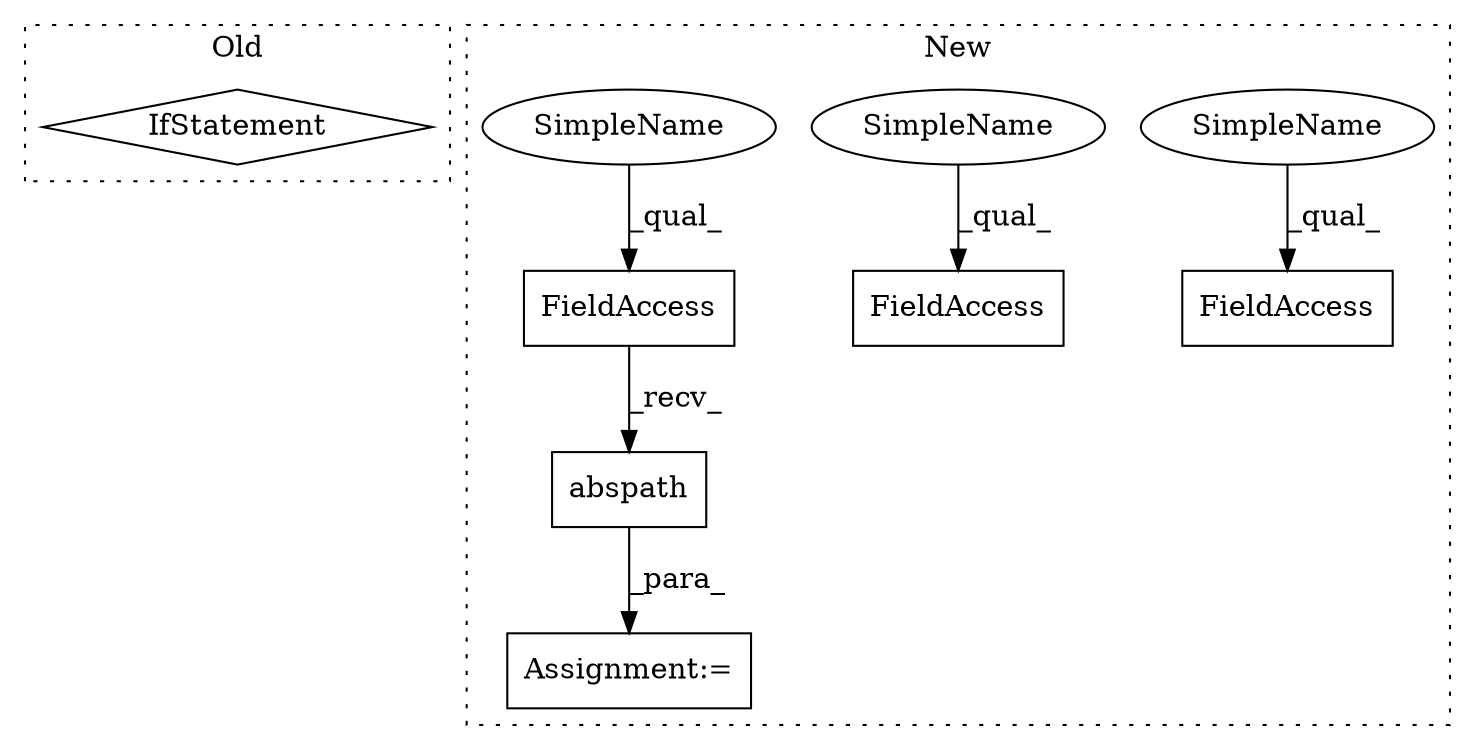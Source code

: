 digraph G {
subgraph cluster0 {
1 [label="IfStatement" a="25" s="3271" l="36" shape="diamond"];
label = "Old";
style="dotted";
}
subgraph cluster1 {
2 [label="abspath" a="32" s="1718,1751" l="8,1" shape="box"];
3 [label="FieldAccess" a="22" s="1710" l="7" shape="box"];
4 [label="FieldAccess" a="22" s="1726" l="7" shape="box"];
5 [label="FieldAccess" a="22" s="2811" l="7" shape="box"];
6 [label="Assignment:=" a="7" s="2903" l="1" shape="box"];
7 [label="SimpleName" a="42" s="1726" l="2" shape="ellipse"];
8 [label="SimpleName" a="42" s="2811" l="2" shape="ellipse"];
9 [label="SimpleName" a="42" s="1710" l="2" shape="ellipse"];
label = "New";
style="dotted";
}
2 -> 6 [label="_para_"];
3 -> 2 [label="_recv_"];
7 -> 4 [label="_qual_"];
8 -> 5 [label="_qual_"];
9 -> 3 [label="_qual_"];
}